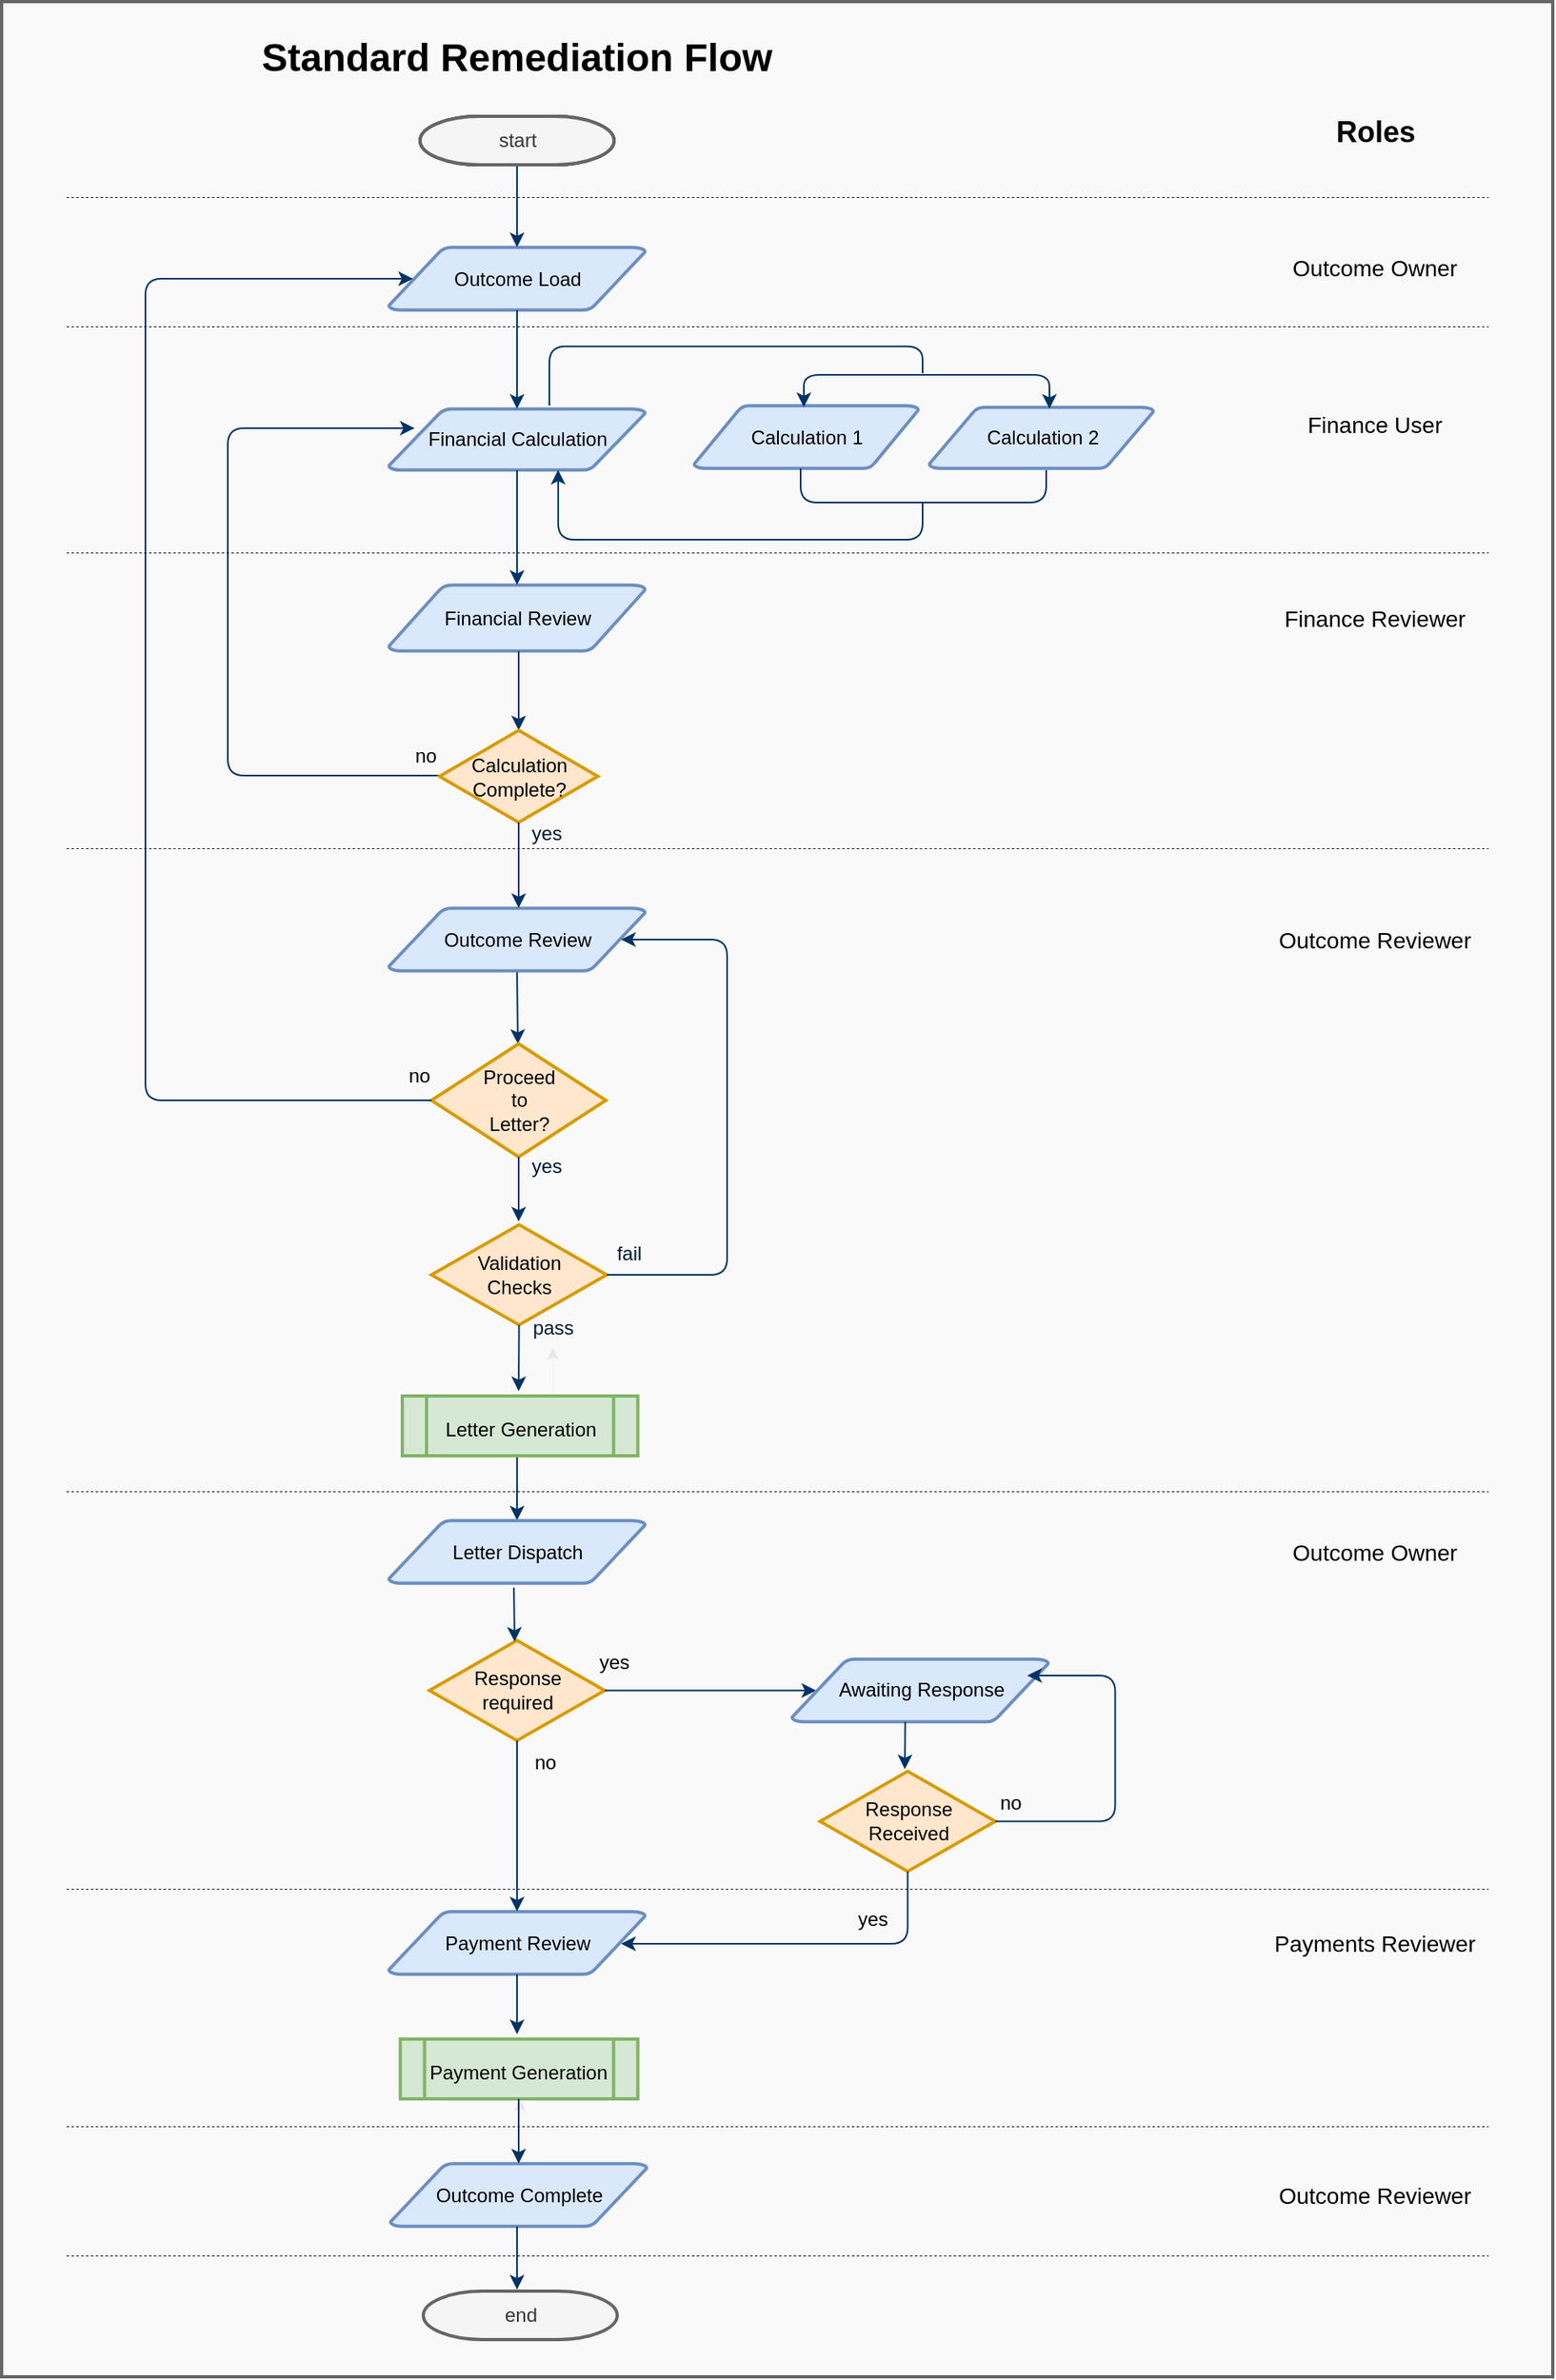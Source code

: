 <mxfile version="17.2.4" type="device"><diagram id="6a731a19-8d31-9384-78a2-239565b7b9f0" name="Page-1"><mxGraphModel dx="1247" dy="699" grid="1" gridSize="10" guides="1" tooltips="1" connect="1" arrows="1" fold="1" page="1" pageScale="1" pageWidth="1169" pageHeight="827" background="none" math="0" shadow="0"><root><mxCell id="0"/><mxCell id="1" parent="0"/><mxCell id="iM50HXTW-VpUCicbooZw-157" value="" style="rounded=0;whiteSpace=wrap;html=1;fontSize=14;strokeWidth=2;fillColor=#FAF9F9;fontColor=#333333;strokeColor=#666666;" vertex="1" parent="1"><mxGeometry x="200" y="10" width="960" height="1470" as="geometry"/></mxCell><mxCell id="2" value="start" style="shape=mxgraph.flowchart.terminator;strokeWidth=2;gradientColor=none;gradientDirection=north;fontStyle=0;html=1;" parent="1" vertex="1"><mxGeometry x="459" y="81" width="120" height="30" as="geometry"/></mxCell><mxCell id="3" value="Outcome Load" style="shape=mxgraph.flowchart.data;strokeWidth=2;gradientDirection=north;fontStyle=0;html=1;fillColor=#dae8fc;strokeColor=#6c8ebf;" parent="1" vertex="1"><mxGeometry x="439.5" y="162" width="159" height="39" as="geometry"/></mxCell><mxCell id="4" value="Financial Calculation" style="shape=mxgraph.flowchart.data;strokeWidth=2;gradientDirection=north;fontStyle=0;html=1;fillColor=#dae8fc;strokeColor=#6c8ebf;" parent="1" vertex="1"><mxGeometry x="439.5" y="262" width="159" height="38" as="geometry"/></mxCell><mxCell id="7" style="fontStyle=1;strokeColor=#003366;strokeWidth=1;html=1;" parent="1" source="2" target="3" edge="1"><mxGeometry relative="1" as="geometry"/></mxCell><mxCell id="9" style="fontStyle=1;strokeColor=#003366;strokeWidth=1;html=1;exitX=0.5;exitY=1;exitDx=0;exitDy=0;exitPerimeter=0;" parent="1" source="3" target="4" edge="1"><mxGeometry relative="1" as="geometry"><mxPoint x="517.5" y="251" as="sourcePoint"/><mxPoint x="518" y="301" as="targetPoint"/></mxGeometry></mxCell><mxCell id="13" value="Financial Review" style="shape=mxgraph.flowchart.data;strokeWidth=2;gradientDirection=north;fontStyle=0;html=1;fillColor=#dae8fc;strokeColor=#6c8ebf;" parent="1" vertex="1"><mxGeometry x="439.5" y="371" width="159" height="41" as="geometry"/></mxCell><mxCell id="17" value="" style="edgeStyle=elbowEdgeStyle;elbow=horizontal;fontStyle=1;strokeColor=#003366;strokeWidth=1;html=1;" parent="1" source="4" target="13" edge="1"><mxGeometry x="199" y="53" width="100" height="100" as="geometry"><mxPoint x="199" y="153" as="sourcePoint"/><mxPoint x="299" y="53" as="targetPoint"/></mxGeometry></mxCell><mxCell id="21" value="" style="edgeStyle=elbowEdgeStyle;elbow=horizontal;fontStyle=1;strokeColor=#003366;strokeWidth=1;html=1;entryX=0.5;entryY=0;entryDx=0;entryDy=0;entryPerimeter=0;" parent="1" source="13" target="iM50HXTW-VpUCicbooZw-65" edge="1"><mxGeometry x="199" y="63" width="100" height="100" as="geometry"><mxPoint x="199" y="163" as="sourcePoint"/><mxPoint x="520" y="623" as="targetPoint"/></mxGeometry></mxCell><mxCell id="23" value="" style="edgeStyle=elbowEdgeStyle;elbow=horizontal;exitX=0.5;exitY=1;exitPerimeter=0;fontStyle=1;strokeColor=#003366;strokeWidth=1;html=1;exitDx=0;exitDy=0;entryX=0.5;entryY=0;entryDx=0;entryDy=0;entryPerimeter=0;" parent="1" source="iM50HXTW-VpUCicbooZw-66" target="iM50HXTW-VpUCicbooZw-68" edge="1"><mxGeometry x="198" y="-62" width="100" height="100" as="geometry"><mxPoint x="519" y="798" as="sourcePoint"/><mxPoint x="520" y="631" as="targetPoint"/><Array as="points"/></mxGeometry></mxCell><mxCell id="24" value="Response &lt;br&gt;required" style="shape=mxgraph.flowchart.decision;strokeWidth=2;gradientDirection=north;fontStyle=0;html=1;fillColor=#ffe6cc;strokeColor=#d79b00;" parent="1" vertex="1"><mxGeometry x="464.75" y="1024.25" width="108.5" height="62" as="geometry"/></mxCell><mxCell id="27" value="yes" style="text;fontStyle=0;html=1;strokeColor=none;gradientColor=none;fillColor=none;strokeWidth=2;" parent="1" vertex="1"><mxGeometry x="568" y="1024.25" width="40" height="26" as="geometry"/></mxCell><mxCell id="40" value="end" style="shape=mxgraph.flowchart.terminator;strokeWidth=2;gradientDirection=north;fontStyle=0;html=1;fillColor=#f5f5f5;fontColor=#333333;strokeColor=#666666;" parent="1" vertex="1"><mxGeometry x="461" y="1427" width="120" height="30" as="geometry"/></mxCell><mxCell id="46" value="no" style="text;fontStyle=0;html=1;strokeColor=none;gradientColor=none;fillColor=none;strokeWidth=2;" parent="1" vertex="1"><mxGeometry x="528" y="1086.25" width="40" height="26" as="geometry"/></mxCell><mxCell id="54" value="" style="edgeStyle=elbowEdgeStyle;elbow=horizontal;exitX=0.5;exitY=1;entryX=0.095;entryY=0.5;entryPerimeter=0;fontStyle=1;strokeColor=#003366;strokeWidth=1;html=1;entryDx=0;entryDy=0;exitDx=0;exitDy=0;" parent="1" source="iM50HXTW-VpUCicbooZw-89" edge="1"><mxGeometry x="200" y="53" width="100" height="100" as="geometry"><mxPoint x="472" y="460.5" as="sourcePoint"/><mxPoint x="455.605" y="274" as="targetPoint"/><Array as="points"><mxPoint x="340" y="473"/><mxPoint x="320" y="1023"/></Array></mxGeometry></mxCell><mxCell id="iM50HXTW-VpUCicbooZw-56" value="" style="edgeStyle=elbowEdgeStyle;elbow=vertical;fontStyle=1;strokeColor=#003366;strokeWidth=1;html=1;endArrow=none;endFill=0;" edge="1" parent="1"><mxGeometry x="-26.37" y="-926.6" width="100" height="100" as="geometry"><mxPoint x="539" y="260" as="sourcePoint"/><mxPoint x="770" y="240" as="targetPoint"/><Array as="points"><mxPoint x="588.63" y="223.4"/><mxPoint x="598.63" y="213.4"/><mxPoint x="598.63" y="253.4"/><mxPoint x="798.63" y="233.4"/><mxPoint x="598.63" y="253.4"/><mxPoint x="798.63" y="223.4"/><mxPoint x="828.63" y="213.4"/><mxPoint x="738.63" y="203.4"/><mxPoint x="638.63" y="313.4"/><mxPoint x="638.63" y="243.4"/><mxPoint x="758.63" y="233.4"/><mxPoint x="738.63" y="283.4"/><mxPoint x="678.63" y="323.4"/><mxPoint x="638.63" y="273.4"/><mxPoint x="638.63" y="263.4"/><mxPoint x="678.63" y="243.4"/><mxPoint x="618.63" y="273.4"/><mxPoint x="638.63" y="223.4"/><mxPoint x="808.63" y="173.4"/></Array></mxGeometry></mxCell><mxCell id="iM50HXTW-VpUCicbooZw-57" value="Calculation 1" style="shape=mxgraph.flowchart.data;strokeWidth=2;gradientDirection=north;fontStyle=0;html=1;fillColor=#dae8fc;strokeColor=#6c8ebf;" vertex="1" parent="1"><mxGeometry x="628.5" y="260" width="139" height="39" as="geometry"/></mxCell><mxCell id="iM50HXTW-VpUCicbooZw-61" value="Calculation 2" style="shape=mxgraph.flowchart.data;strokeWidth=2;gradientDirection=north;fontStyle=0;html=1;fillColor=#dae8fc;strokeColor=#6c8ebf;" vertex="1" parent="1"><mxGeometry x="774" y="261" width="139" height="38" as="geometry"/></mxCell><mxCell id="iM50HXTW-VpUCicbooZw-62" value="" style="edgeStyle=elbowEdgeStyle;elbow=vertical;fontStyle=1;strokeColor=#003366;strokeWidth=1;html=1;startArrow=classic;endFill=1;" edge="1" parent="1"><mxGeometry x="376" y="-1209" width="100" height="100" as="geometry"><mxPoint x="848.5" y="262" as="sourcePoint"/><mxPoint x="696.5" y="261" as="targetPoint"/><Array as="points"><mxPoint x="798.5" y="241"/></Array></mxGeometry></mxCell><mxCell id="iM50HXTW-VpUCicbooZw-63" value="" style="edgeStyle=elbowEdgeStyle;elbow=vertical;fontStyle=1;strokeColor=#003366;strokeWidth=1;html=1;exitX=0.66;exitY=0.995;exitDx=0;exitDy=0;exitPerimeter=0;startArrow=classic;endArrow=none;endFill=0;" edge="1" parent="1" source="4"><mxGeometry x="-26.37" y="-845.6" width="100" height="100" as="geometry"><mxPoint x="538.997" y="336.0" as="sourcePoint"/><mxPoint x="770" y="320" as="targetPoint"/><Array as="points"><mxPoint x="669" y="343"/><mxPoint x="598.63" y="294.4"/><mxPoint x="598.63" y="334.4"/><mxPoint x="798.63" y="314.4"/><mxPoint x="598.63" y="334.4"/><mxPoint x="798.63" y="304.4"/><mxPoint x="828.63" y="294.4"/><mxPoint x="738.63" y="284.4"/><mxPoint x="638.63" y="394.4"/><mxPoint x="638.63" y="324.4"/><mxPoint x="758.63" y="314.4"/><mxPoint x="738.63" y="364.4"/><mxPoint x="678.63" y="404.4"/><mxPoint x="638.63" y="354.4"/><mxPoint x="638.63" y="344.4"/><mxPoint x="678.63" y="324.4"/><mxPoint x="618.63" y="354.4"/><mxPoint x="638.63" y="304.4"/><mxPoint x="808.63" y="254.4"/></Array></mxGeometry></mxCell><mxCell id="iM50HXTW-VpUCicbooZw-65" value="Calculation &lt;br&gt;Complete?" style="shape=mxgraph.flowchart.decision;strokeWidth=2;gradientDirection=north;fontStyle=0;html=1;fillColor=#ffe6cc;strokeColor=#d79b00;" vertex="1" parent="1"><mxGeometry x="471" y="461" width="98" height="57" as="geometry"/></mxCell><mxCell id="iM50HXTW-VpUCicbooZw-66" value="Outcome Review" style="shape=mxgraph.flowchart.data;strokeWidth=2;gradientDirection=north;fontStyle=0;html=1;fillColor=#dae8fc;strokeColor=#6c8ebf;" vertex="1" parent="1"><mxGeometry x="439.5" y="571" width="159" height="39" as="geometry"/></mxCell><mxCell id="iM50HXTW-VpUCicbooZw-67" value="" style="edgeStyle=elbowEdgeStyle;elbow=horizontal;fontStyle=1;strokeColor=#003366;strokeWidth=1;html=1;" edge="1" parent="1" source="iM50HXTW-VpUCicbooZw-65" target="iM50HXTW-VpUCicbooZw-66"><mxGeometry x="197" y="-163" width="100" height="100" as="geometry"><mxPoint x="518" y="697" as="sourcePoint"/><mxPoint x="518" y="757" as="targetPoint"/></mxGeometry></mxCell><mxCell id="iM50HXTW-VpUCicbooZw-68" value="Proceed&lt;br&gt;to&lt;br&gt;Letter?" style="shape=mxgraph.flowchart.decision;strokeWidth=2;gradientDirection=north;fontStyle=0;html=1;fillColor=#ffe6cc;strokeColor=#d79b00;" vertex="1" parent="1"><mxGeometry x="466" y="655" width="108" height="70" as="geometry"/></mxCell><mxCell id="iM50HXTW-VpUCicbooZw-70" value="yes" style="text;fontColor=#001933;fontStyle=0;html=1;strokeColor=none;gradientColor=none;fillColor=none;strokeWidth=2;align=center;" vertex="1" parent="1"><mxGeometry x="517" y="511" width="40" height="26" as="geometry"/></mxCell><mxCell id="iM50HXTW-VpUCicbooZw-72" value="" style="edgeStyle=elbowEdgeStyle;elbow=horizontal;exitX=0.5;exitY=1;fontStyle=1;strokeColor=#003366;strokeWidth=1;html=1;exitDx=0;exitDy=0;exitPerimeter=0;" edge="1" parent="1"><mxGeometry x="195" y="115" width="100" height="100" as="geometry"><mxPoint x="520" y="725" as="sourcePoint"/><mxPoint x="520" y="765" as="targetPoint"/><Array as="points"/></mxGeometry></mxCell><mxCell id="iM50HXTW-VpUCicbooZw-73" value="yes" style="text;fontColor=#001933;fontStyle=0;html=1;strokeColor=none;gradientColor=none;fillColor=none;strokeWidth=2;align=center;" vertex="1" parent="1"><mxGeometry x="517" y="717" width="40" height="26" as="geometry"/></mxCell><mxCell id="iM50HXTW-VpUCicbooZw-76" value="" style="edgeStyle=elbowEdgeStyle;elbow=horizontal;exitX=0;exitY=0.5;exitPerimeter=0;entryX=0.095;entryY=0.5;entryPerimeter=0;fontStyle=1;strokeColor=#003366;strokeWidth=1;html=1;entryDx=0;entryDy=0;exitDx=0;exitDy=0;" edge="1" parent="1" source="iM50HXTW-VpUCicbooZw-68" target="3"><mxGeometry x="188.5" y="280" width="100" height="100" as="geometry"><mxPoint x="460.5" y="868.5" as="sourcePoint"/><mxPoint x="444.105" y="590" as="targetPoint"/><Array as="points"><mxPoint x="289" y="731"/><mxPoint x="308.5" y="1250"/></Array></mxGeometry></mxCell><mxCell id="iM50HXTW-VpUCicbooZw-77" value="no" style="text;fontStyle=0;html=1;strokeColor=none;gradientColor=none;fillColor=none;strokeWidth=2;" vertex="1" parent="1"><mxGeometry x="450" y="661" width="40" height="26" as="geometry"/></mxCell><mxCell id="iM50HXTW-VpUCicbooZw-81" value="" style="edgeStyle=elbowEdgeStyle;elbow=horizontal;fontStyle=1;strokeColor=#003366;strokeWidth=1;html=1;exitX=0.492;exitY=0.709;exitDx=0;exitDy=0;exitPerimeter=0;" edge="1" parent="1"><mxGeometry x="196" y="-11.75" width="100" height="100" as="geometry"><mxPoint x="517.04" y="991.651" as="sourcePoint"/><mxPoint x="518" y="1025" as="targetPoint"/></mxGeometry></mxCell><mxCell id="iM50HXTW-VpUCicbooZw-83" value="" style="edgeStyle=elbowEdgeStyle;elbow=horizontal;fontStyle=1;strokeColor=#003366;strokeWidth=1;html=1;exitX=0.492;exitY=0.843;exitDx=0;exitDy=0;exitPerimeter=0;entryX=0.5;entryY=0;entryDx=0;entryDy=0;entryPerimeter=0;" edge="1" parent="1" target="iM50HXTW-VpUCicbooZw-128"><mxGeometry x="199" y="7.25" width="100" height="100" as="geometry"><mxPoint x="519.04" y="908.72" as="sourcePoint"/><mxPoint x="520" y="950" as="targetPoint"/></mxGeometry></mxCell><mxCell id="iM50HXTW-VpUCicbooZw-87" value="" style="edgeStyle=elbowEdgeStyle;elbow=vertical;fontStyle=1;strokeColor=#003366;strokeWidth=1;html=1;startArrow=none;endFill=0;startFill=0;endArrow=none;" edge="1" parent="1"><mxGeometry x="374" y="-1171" width="100" height="100" as="geometry"><mxPoint x="846.5" y="300" as="sourcePoint"/><mxPoint x="694.5" y="299" as="targetPoint"/><Array as="points"><mxPoint x="766.5" y="320"/></Array></mxGeometry></mxCell><mxCell id="iM50HXTW-VpUCicbooZw-89" value="no" style="text;fontStyle=0;html=1;strokeColor=none;gradientColor=none;fillColor=none;strokeWidth=2;" vertex="1" parent="1"><mxGeometry x="454" y="463" width="40" height="26" as="geometry"/></mxCell><mxCell id="iM50HXTW-VpUCicbooZw-95" value="Response &lt;br&gt;Received" style="shape=mxgraph.flowchart.decision;strokeWidth=2;gradientDirection=north;fontStyle=0;html=1;fillColor=#ffe6cc;strokeColor=#d79b00;" vertex="1" parent="1"><mxGeometry x="706.5" y="1105.25" width="108.5" height="62" as="geometry"/></mxCell><mxCell id="iM50HXTW-VpUCicbooZw-96" value="" style="edgeStyle=elbowEdgeStyle;elbow=horizontal;exitX=1;exitY=0.5;exitPerimeter=0;entryX=0.095;entryY=0.5;entryPerimeter=0;fontStyle=1;strokeColor=#003366;strokeWidth=1;html=1;endArrow=classic;entryDx=0;entryDy=0;endFill=1;" edge="1" parent="1" source="24" target="iM50HXTW-VpUCicbooZw-97"><mxGeometry x="199" y="254" width="100" height="100" as="geometry"><mxPoint x="573.25" y="1055.25" as="sourcePoint"/><mxPoint x="583.395" y="1784" as="targetPoint"/><Array as="points"/></mxGeometry></mxCell><mxCell id="iM50HXTW-VpUCicbooZw-97" value="Awaiting Response" style="shape=mxgraph.flowchart.data;strokeWidth=2;gradientDirection=north;fontStyle=0;html=1;fillColor=#dae8fc;strokeColor=#6c8ebf;" vertex="1" parent="1"><mxGeometry x="689" y="1035.75" width="159" height="39" as="geometry"/></mxCell><mxCell id="iM50HXTW-VpUCicbooZw-99" value="" style="edgeStyle=elbowEdgeStyle;elbow=horizontal;fontStyle=1;strokeColor=#003366;strokeWidth=1;html=1;exitX=0.492;exitY=0.709;exitDx=0;exitDy=0;exitPerimeter=0;" edge="1" parent="1"><mxGeometry x="438.21" y="71.35" width="100" height="100" as="geometry"><mxPoint x="759.25" y="1074.751" as="sourcePoint"/><mxPoint x="759" y="1104" as="targetPoint"/></mxGeometry></mxCell><mxCell id="iM50HXTW-VpUCicbooZw-101" value="" style="edgeStyle=elbowEdgeStyle;elbow=horizontal;exitX=1;exitY=0.5;exitPerimeter=0;entryX=0.095;entryY=0.5;entryPerimeter=0;fontStyle=1;strokeColor=#003366;strokeWidth=1;html=1;entryDx=0;entryDy=0;exitDx=0;exitDy=0;" edge="1" parent="1" source="iM50HXTW-VpUCicbooZw-95"><mxGeometry x="579.2" y="825" width="100" height="100" as="geometry"><mxPoint x="851.2" y="1232.5" as="sourcePoint"/><mxPoint x="834.805" y="1046" as="targetPoint"/><Array as="points"><mxPoint x="889.2" y="1135.25"/><mxPoint x="699.2" y="1795"/></Array></mxGeometry></mxCell><mxCell id="iM50HXTW-VpUCicbooZw-146" value="" style="edgeStyle=elbowEdgeStyle;rounded=1;orthogonalLoop=1;jettySize=auto;html=1;dashed=1;dashPattern=1 1;fontSize=18;startArrow=none;startFill=0;endArrow=classic;endFill=1;strokeColor=#E6E6E6;strokeWidth=0.5;" edge="1" parent="1" source="iM50HXTW-VpUCicbooZw-103" target="iM50HXTW-VpUCicbooZw-122"><mxGeometry relative="1" as="geometry"/></mxCell><mxCell id="iM50HXTW-VpUCicbooZw-103" value="Outcome Complete" style="shape=mxgraph.flowchart.data;strokeWidth=2;gradientDirection=north;fontStyle=0;html=1;fillColor=#dae8fc;strokeColor=#6c8ebf;" vertex="1" parent="1"><mxGeometry x="440.5" y="1348" width="159" height="39" as="geometry"/></mxCell><mxCell id="iM50HXTW-VpUCicbooZw-105" value="Payment Review" style="shape=mxgraph.flowchart.data;strokeWidth=2;gradientDirection=north;fontStyle=0;html=1;fillColor=#dae8fc;strokeColor=#6c8ebf;" vertex="1" parent="1"><mxGeometry x="439.5" y="1192" width="159" height="39" as="geometry"/></mxCell><mxCell id="iM50HXTW-VpUCicbooZw-106" value="" style="edgeStyle=elbowEdgeStyle;elbow=vertical;exitX=0.5;exitY=1;exitPerimeter=0;fontStyle=1;strokeColor=#003366;strokeWidth=1;html=1;exitDx=0;exitDy=0;entryX=0.905;entryY=0.5;entryDx=0;entryDy=0;entryPerimeter=0;" edge="1" parent="1" source="iM50HXTW-VpUCicbooZw-95" target="iM50HXTW-VpUCicbooZw-105"><mxGeometry x="299" y="-19" width="100" height="100" as="geometry"><mxPoint x="760.75" y="1185.25" as="sourcePoint"/><mxPoint x="659" y="1232" as="targetPoint"/><Array as="points"><mxPoint x="669" y="1212"/></Array></mxGeometry></mxCell><mxCell id="iM50HXTW-VpUCicbooZw-107" style="edgeStyle=elbowEdgeStyle;rounded=1;orthogonalLoop=1;jettySize=auto;html=1;entryX=0.5;entryY=0;entryDx=0;entryDy=0;entryPerimeter=0;startArrow=none;startFill=0;endArrow=classic;endFill=1;" edge="1" parent="1" source="iM50HXTW-VpUCicbooZw-105" target="iM50HXTW-VpUCicbooZw-105"><mxGeometry relative="1" as="geometry"/></mxCell><mxCell id="iM50HXTW-VpUCicbooZw-109" value="" style="edgeStyle=elbowEdgeStyle;elbow=horizontal;fontStyle=1;strokeColor=#003366;strokeWidth=1;html=1;exitX=0.5;exitY=1;exitDx=0;exitDy=0;exitPerimeter=0;entryX=0.5;entryY=0;entryDx=0;entryDy=0;entryPerimeter=0;" edge="1" parent="1" source="24" target="iM50HXTW-VpUCicbooZw-105"><mxGeometry x="197.96" y="108.85" width="100" height="100" as="geometry"><mxPoint x="519" y="1112.251" as="sourcePoint"/><mxPoint x="519" y="1174" as="targetPoint"/></mxGeometry></mxCell><mxCell id="iM50HXTW-VpUCicbooZw-110" value="" style="edgeStyle=elbowEdgeStyle;elbow=horizontal;fontStyle=1;strokeColor=#003366;strokeWidth=1;html=1;exitX=0.5;exitY=1;exitDx=0;exitDy=0;exitPerimeter=0;" edge="1" parent="1" source="iM50HXTW-VpUCicbooZw-105"><mxGeometry x="197.96" y="259.85" width="100" height="100" as="geometry"><mxPoint x="519" y="1237.25" as="sourcePoint"/><mxPoint x="519" y="1268" as="targetPoint"/></mxGeometry></mxCell><mxCell id="iM50HXTW-VpUCicbooZw-111" value="" style="edgeStyle=elbowEdgeStyle;elbow=horizontal;fontStyle=1;strokeColor=#003366;strokeWidth=1;html=1;" edge="1" parent="1" source="iM50HXTW-VpUCicbooZw-103"><mxGeometry x="197.96" y="417.85" width="100" height="100" as="geometry"><mxPoint x="519" y="1389" as="sourcePoint"/><mxPoint x="519" y="1426" as="targetPoint"/></mxGeometry></mxCell><mxCell id="iM50HXTW-VpUCicbooZw-114" value="Standard Remediation Flow" style="text;html=1;strokeColor=none;fillColor=none;align=center;verticalAlign=middle;whiteSpace=wrap;rounded=0;fontSize=24;fontStyle=1" vertex="1" parent="1"><mxGeometry x="341.25" y="30" width="355.5" height="30" as="geometry"/></mxCell><mxCell id="iM50HXTW-VpUCicbooZw-115" value="Validation&lt;br&gt;Checks" style="shape=mxgraph.flowchart.decision;strokeWidth=2;gradientDirection=north;fontStyle=0;html=1;fillColor=#ffe6cc;strokeColor=#d79b00;" vertex="1" parent="1"><mxGeometry x="466" y="767" width="108.5" height="62" as="geometry"/></mxCell><mxCell id="iM50HXTW-VpUCicbooZw-116" value="" style="edgeStyle=elbowEdgeStyle;elbow=horizontal;exitX=0.5;exitY=1;exitPerimeter=0;fontStyle=1;strokeColor=#003366;strokeWidth=1;html=1;exitDx=0;exitDy=0;" edge="1" parent="1" source="iM50HXTW-VpUCicbooZw-115"><mxGeometry x="198" y="161" width="100" height="100" as="geometry"><mxPoint x="519" y="833" as="sourcePoint"/><mxPoint x="520" y="870" as="targetPoint"/><Array as="points"/></mxGeometry></mxCell><mxCell id="iM50HXTW-VpUCicbooZw-117" value="" style="edgeStyle=elbowEdgeStyle;elbow=horizontal;exitX=1;exitY=0.5;exitPerimeter=0;entryX=0.905;entryY=0.5;entryPerimeter=0;fontStyle=1;strokeColor=#003366;strokeWidth=1;html=1;entryDx=0;entryDy=0;exitDx=0;exitDy=0;" edge="1" parent="1" source="iM50HXTW-VpUCicbooZw-115" target="iM50HXTW-VpUCicbooZw-66"><mxGeometry x="338.2" y="486" width="100" height="100" as="geometry"><mxPoint x="574" y="789.25" as="sourcePoint"/><mxPoint x="593.805" y="707" as="targetPoint"/><Array as="points"><mxPoint x="649" y="598"/><mxPoint x="648.2" y="796.25"/><mxPoint x="458.2" y="1456"/></Array></mxGeometry></mxCell><mxCell id="iM50HXTW-VpUCicbooZw-118" value="pass" style="text;fontColor=#001933;fontStyle=0;html=1;strokeColor=none;gradientColor=none;fillColor=none;strokeWidth=2;align=center;" vertex="1" parent="1"><mxGeometry x="521" y="817" width="40" height="26" as="geometry"/></mxCell><mxCell id="iM50HXTW-VpUCicbooZw-119" value="fail" style="text;fontColor=#001933;fontStyle=0;html=1;strokeColor=none;gradientColor=none;fillColor=none;strokeWidth=2;align=center;" vertex="1" parent="1"><mxGeometry x="568" y="771" width="40" height="26" as="geometry"/></mxCell><mxCell id="iM50HXTW-VpUCicbooZw-139" value="" style="edgeStyle=elbowEdgeStyle;rounded=1;orthogonalLoop=1;jettySize=auto;html=1;dashed=1;dashPattern=1 1;fontSize=18;startArrow=none;startFill=0;endArrow=classic;endFill=1;strokeColor=#E6E6E6;strokeWidth=0.5;" edge="1" parent="1" source="iM50HXTW-VpUCicbooZw-120" target="iM50HXTW-VpUCicbooZw-118"><mxGeometry relative="1" as="geometry"/></mxCell><mxCell id="iM50HXTW-VpUCicbooZw-120" value="&lt;span style=&quot;font-size: 12px&quot;&gt;Letter Generation&lt;/span&gt;" style="shape=process;whiteSpace=wrap;html=1;backgroundOutline=1;fontSize=18;strokeWidth=2;fillColor=#d5e8d4;strokeColor=#82b366;" vertex="1" parent="1"><mxGeometry x="448" y="873" width="145.75" height="37" as="geometry"/></mxCell><mxCell id="iM50HXTW-VpUCicbooZw-122" value="&lt;span style=&quot;font-size: 12px&quot;&gt;Payment Generation&lt;/span&gt;" style="shape=process;whiteSpace=wrap;html=1;backgroundOutline=1;fontSize=18;strokeWidth=2;fillColor=#d5e8d4;strokeColor=#82b366;" vertex="1" parent="1"><mxGeometry x="446.75" y="1271" width="147" height="37" as="geometry"/></mxCell><mxCell id="iM50HXTW-VpUCicbooZw-124" value="start" style="shape=mxgraph.flowchart.terminator;strokeWidth=2;gradientDirection=north;fontStyle=0;html=1;fillColor=#f5f5f5;fontColor=#333333;strokeColor=#666666;" vertex="1" parent="1"><mxGeometry x="459" y="81" width="120" height="30" as="geometry"/></mxCell><mxCell id="iM50HXTW-VpUCicbooZw-128" value="&lt;span&gt;Letter Dispatch&lt;/span&gt;" style="shape=mxgraph.flowchart.data;strokeWidth=2;gradientDirection=north;fontStyle=0;html=1;fillColor=#dae8fc;strokeColor=#6c8ebf;" vertex="1" parent="1"><mxGeometry x="439.5" y="950" width="159" height="39" as="geometry"/></mxCell><mxCell id="iM50HXTW-VpUCicbooZw-129" value="" style="edgeStyle=elbowEdgeStyle;elbow=horizontal;fontStyle=1;strokeColor=#003366;strokeWidth=1;html=1;entryX=0.5;entryY=0;entryDx=0;entryDy=0;entryPerimeter=0;" edge="1" parent="1" source="iM50HXTW-VpUCicbooZw-122" target="iM50HXTW-VpUCicbooZw-103"><mxGeometry x="198.96" y="331.85" width="100" height="100" as="geometry"><mxPoint x="520" y="1311" as="sourcePoint"/><mxPoint x="520" y="1340" as="targetPoint"/></mxGeometry></mxCell><mxCell id="iM50HXTW-VpUCicbooZw-130" value="yes" style="text;fontStyle=0;html=1;strokeColor=none;gradientColor=none;fillColor=none;strokeWidth=2;" vertex="1" parent="1"><mxGeometry x="728" y="1183.25" width="40" height="26" as="geometry"/></mxCell><mxCell id="iM50HXTW-VpUCicbooZw-132" value="no" style="text;fontStyle=0;html=1;strokeColor=none;gradientColor=none;fillColor=none;strokeWidth=2;" vertex="1" parent="1"><mxGeometry x="816" y="1111.25" width="40" height="26" as="geometry"/></mxCell><mxCell id="iM50HXTW-VpUCicbooZw-134" value="" style="endArrow=none;dashed=1;html=1;rounded=1;fontSize=18;strokeWidth=0.5;" edge="1" parent="1"><mxGeometry width="50" height="50" relative="1" as="geometry"><mxPoint x="240" y="131" as="sourcePoint"/><mxPoint x="1120" y="131" as="targetPoint"/></mxGeometry></mxCell><mxCell id="iM50HXTW-VpUCicbooZw-135" value="" style="endArrow=none;dashed=1;html=1;rounded=1;fontSize=18;strokeWidth=0.5;" edge="1" parent="1"><mxGeometry width="50" height="50" relative="1" as="geometry"><mxPoint x="240" y="211" as="sourcePoint"/><mxPoint x="1120" y="211" as="targetPoint"/></mxGeometry></mxCell><mxCell id="iM50HXTW-VpUCicbooZw-136" value="" style="endArrow=none;dashed=1;html=1;rounded=1;fontSize=18;strokeWidth=0.5;" edge="1" parent="1"><mxGeometry width="50" height="50" relative="1" as="geometry"><mxPoint x="240" y="351" as="sourcePoint"/><mxPoint x="1120" y="351" as="targetPoint"/></mxGeometry></mxCell><mxCell id="iM50HXTW-VpUCicbooZw-137" value="" style="endArrow=none;dashed=1;html=1;rounded=1;fontSize=18;strokeWidth=0.5;" edge="1" parent="1"><mxGeometry width="50" height="50" relative="1" as="geometry"><mxPoint x="240" y="534" as="sourcePoint"/><mxPoint x="1120" y="534" as="targetPoint"/></mxGeometry></mxCell><mxCell id="iM50HXTW-VpUCicbooZw-138" value="" style="endArrow=none;dashed=1;html=1;rounded=1;fontSize=18;strokeWidth=0.5;" edge="1" parent="1"><mxGeometry width="50" height="50" relative="1" as="geometry"><mxPoint x="240" y="932" as="sourcePoint"/><mxPoint x="1120" y="932" as="targetPoint"/></mxGeometry></mxCell><mxCell id="iM50HXTW-VpUCicbooZw-140" value="" style="endArrow=none;dashed=1;html=1;rounded=1;fontSize=18;strokeWidth=0.5;" edge="1" parent="1"><mxGeometry width="50" height="50" relative="1" as="geometry"><mxPoint x="240" y="1178" as="sourcePoint"/><mxPoint x="1120" y="1178" as="targetPoint"/></mxGeometry></mxCell><mxCell id="iM50HXTW-VpUCicbooZw-145" value="" style="endArrow=none;dashed=1;html=1;rounded=1;fontSize=18;strokeWidth=0.5;" edge="1" parent="1"><mxGeometry width="50" height="50" relative="1" as="geometry"><mxPoint x="240" y="1325" as="sourcePoint"/><mxPoint x="1120" y="1325" as="targetPoint"/></mxGeometry></mxCell><mxCell id="iM50HXTW-VpUCicbooZw-147" value="" style="endArrow=none;dashed=1;html=1;rounded=1;fontSize=18;strokeWidth=0.5;" edge="1" parent="1"><mxGeometry width="50" height="50" relative="1" as="geometry"><mxPoint x="240" y="1405" as="sourcePoint"/><mxPoint x="1120" y="1405" as="targetPoint"/></mxGeometry></mxCell><mxCell id="iM50HXTW-VpUCicbooZw-148" value="Roles" style="text;strokeColor=none;fillColor=none;html=1;fontSize=18;fontStyle=1;verticalAlign=middle;align=center;" vertex="1" parent="1"><mxGeometry x="1000" y="71" width="100" height="40" as="geometry"/></mxCell><mxCell id="iM50HXTW-VpUCicbooZw-149" value="Outcome Owner" style="text;html=1;strokeColor=none;fillColor=none;align=center;verticalAlign=middle;whiteSpace=wrap;rounded=0;fontSize=14;" vertex="1" parent="1"><mxGeometry x="990" y="160" width="120" height="30" as="geometry"/></mxCell><mxCell id="iM50HXTW-VpUCicbooZw-150" value="Finance User" style="text;html=1;strokeColor=none;fillColor=none;align=center;verticalAlign=middle;whiteSpace=wrap;rounded=0;fontSize=14;" vertex="1" parent="1"><mxGeometry x="990" y="257" width="120" height="30" as="geometry"/></mxCell><mxCell id="iM50HXTW-VpUCicbooZw-151" value="Finance Reviewer" style="text;html=1;strokeColor=none;fillColor=none;align=center;verticalAlign=middle;whiteSpace=wrap;rounded=0;fontSize=14;" vertex="1" parent="1"><mxGeometry x="990" y="376.5" width="120" height="30" as="geometry"/></mxCell><mxCell id="iM50HXTW-VpUCicbooZw-153" value="Outcome Reviewer" style="text;html=1;strokeColor=none;fillColor=none;align=center;verticalAlign=middle;whiteSpace=wrap;rounded=0;fontSize=14;" vertex="1" parent="1"><mxGeometry x="980" y="1352.5" width="140" height="30" as="geometry"/></mxCell><mxCell id="iM50HXTW-VpUCicbooZw-154" value="Outcome Owner" style="text;html=1;strokeColor=none;fillColor=none;align=center;verticalAlign=middle;whiteSpace=wrap;rounded=0;fontSize=14;" vertex="1" parent="1"><mxGeometry x="990" y="954.5" width="120" height="30" as="geometry"/></mxCell><mxCell id="iM50HXTW-VpUCicbooZw-155" value="Payments Reviewer" style="text;html=1;strokeColor=none;fillColor=none;align=center;verticalAlign=middle;whiteSpace=wrap;rounded=0;fontSize=14;" vertex="1" parent="1"><mxGeometry x="980" y="1196.5" width="140" height="30" as="geometry"/></mxCell><mxCell id="iM50HXTW-VpUCicbooZw-156" value="Outcome Reviewer" style="text;html=1;strokeColor=none;fillColor=none;align=center;verticalAlign=middle;whiteSpace=wrap;rounded=0;fontSize=14;" vertex="1" parent="1"><mxGeometry x="980" y="575.5" width="140" height="30" as="geometry"/></mxCell></root></mxGraphModel></diagram></mxfile>